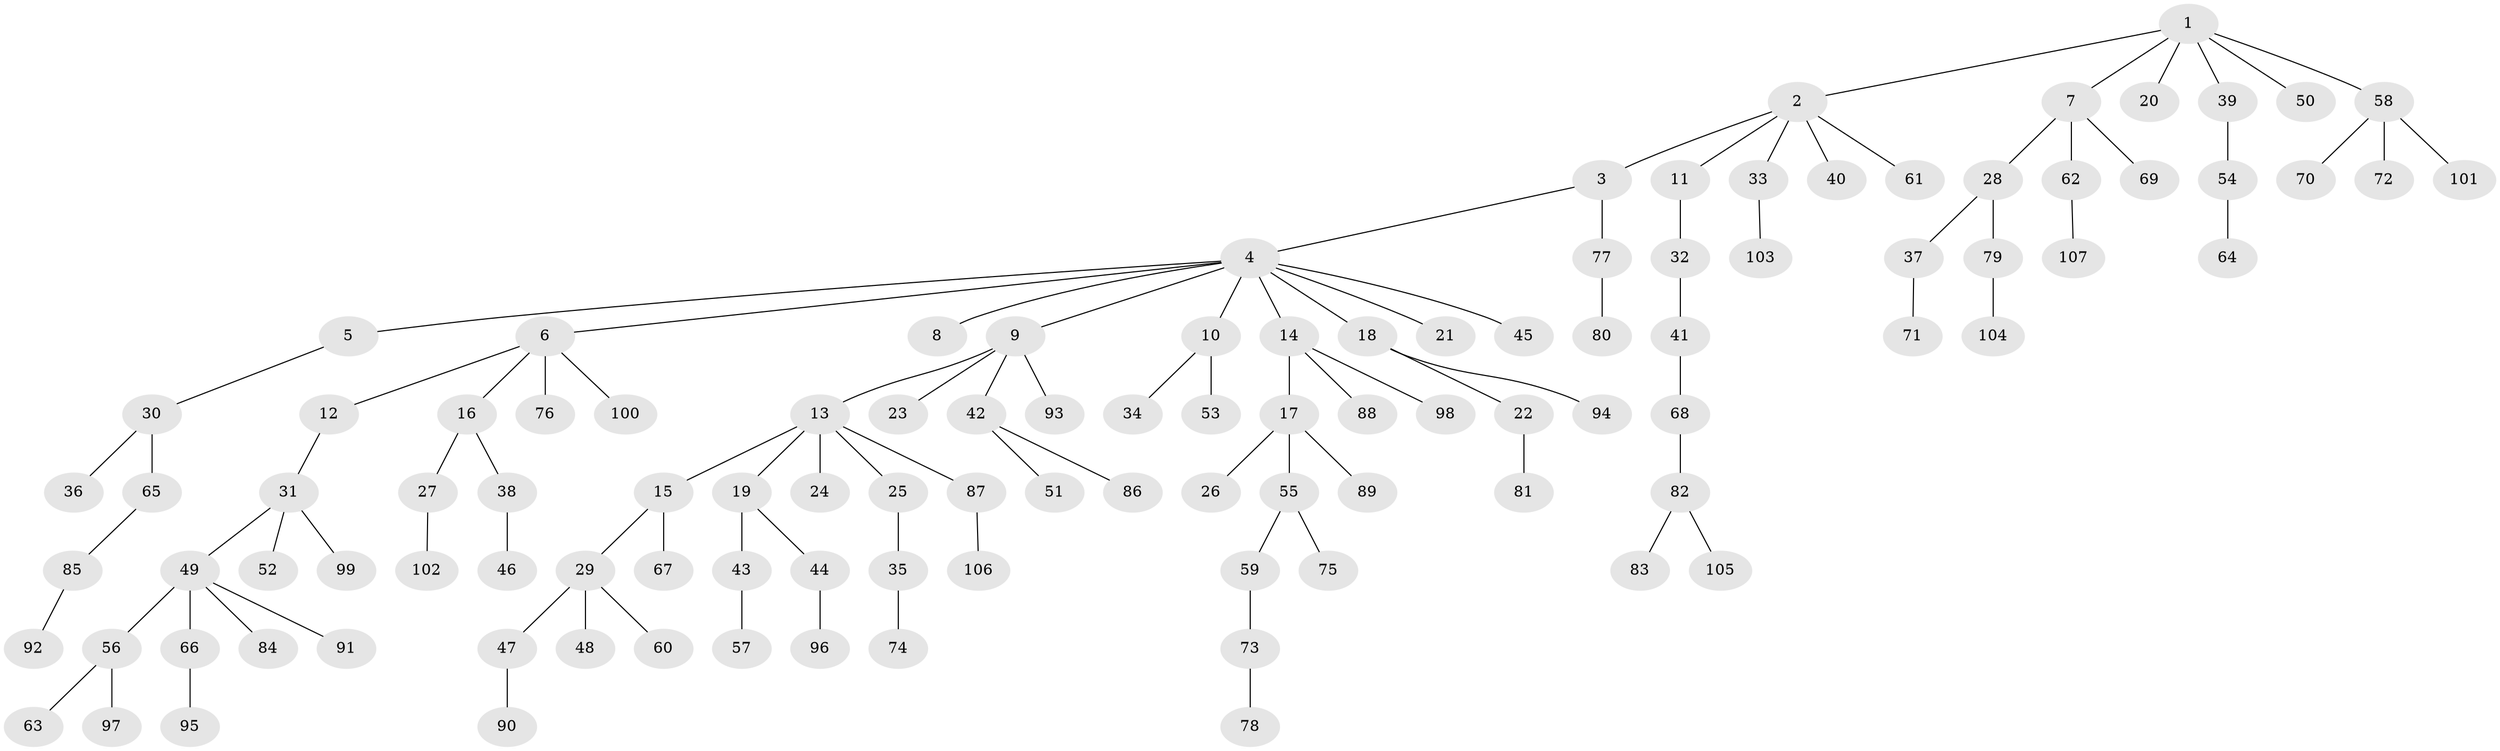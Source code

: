 // Generated by graph-tools (version 1.1) at 2025/11/02/27/25 16:11:28]
// undirected, 107 vertices, 106 edges
graph export_dot {
graph [start="1"]
  node [color=gray90,style=filled];
  1;
  2;
  3;
  4;
  5;
  6;
  7;
  8;
  9;
  10;
  11;
  12;
  13;
  14;
  15;
  16;
  17;
  18;
  19;
  20;
  21;
  22;
  23;
  24;
  25;
  26;
  27;
  28;
  29;
  30;
  31;
  32;
  33;
  34;
  35;
  36;
  37;
  38;
  39;
  40;
  41;
  42;
  43;
  44;
  45;
  46;
  47;
  48;
  49;
  50;
  51;
  52;
  53;
  54;
  55;
  56;
  57;
  58;
  59;
  60;
  61;
  62;
  63;
  64;
  65;
  66;
  67;
  68;
  69;
  70;
  71;
  72;
  73;
  74;
  75;
  76;
  77;
  78;
  79;
  80;
  81;
  82;
  83;
  84;
  85;
  86;
  87;
  88;
  89;
  90;
  91;
  92;
  93;
  94;
  95;
  96;
  97;
  98;
  99;
  100;
  101;
  102;
  103;
  104;
  105;
  106;
  107;
  1 -- 2;
  1 -- 7;
  1 -- 20;
  1 -- 39;
  1 -- 50;
  1 -- 58;
  2 -- 3;
  2 -- 11;
  2 -- 33;
  2 -- 40;
  2 -- 61;
  3 -- 4;
  3 -- 77;
  4 -- 5;
  4 -- 6;
  4 -- 8;
  4 -- 9;
  4 -- 10;
  4 -- 14;
  4 -- 18;
  4 -- 21;
  4 -- 45;
  5 -- 30;
  6 -- 12;
  6 -- 16;
  6 -- 76;
  6 -- 100;
  7 -- 28;
  7 -- 62;
  7 -- 69;
  9 -- 13;
  9 -- 23;
  9 -- 42;
  9 -- 93;
  10 -- 34;
  10 -- 53;
  11 -- 32;
  12 -- 31;
  13 -- 15;
  13 -- 19;
  13 -- 24;
  13 -- 25;
  13 -- 87;
  14 -- 17;
  14 -- 88;
  14 -- 98;
  15 -- 29;
  15 -- 67;
  16 -- 27;
  16 -- 38;
  17 -- 26;
  17 -- 55;
  17 -- 89;
  18 -- 22;
  18 -- 94;
  19 -- 43;
  19 -- 44;
  22 -- 81;
  25 -- 35;
  27 -- 102;
  28 -- 37;
  28 -- 79;
  29 -- 47;
  29 -- 48;
  29 -- 60;
  30 -- 36;
  30 -- 65;
  31 -- 49;
  31 -- 52;
  31 -- 99;
  32 -- 41;
  33 -- 103;
  35 -- 74;
  37 -- 71;
  38 -- 46;
  39 -- 54;
  41 -- 68;
  42 -- 51;
  42 -- 86;
  43 -- 57;
  44 -- 96;
  47 -- 90;
  49 -- 56;
  49 -- 66;
  49 -- 84;
  49 -- 91;
  54 -- 64;
  55 -- 59;
  55 -- 75;
  56 -- 63;
  56 -- 97;
  58 -- 70;
  58 -- 72;
  58 -- 101;
  59 -- 73;
  62 -- 107;
  65 -- 85;
  66 -- 95;
  68 -- 82;
  73 -- 78;
  77 -- 80;
  79 -- 104;
  82 -- 83;
  82 -- 105;
  85 -- 92;
  87 -- 106;
}
